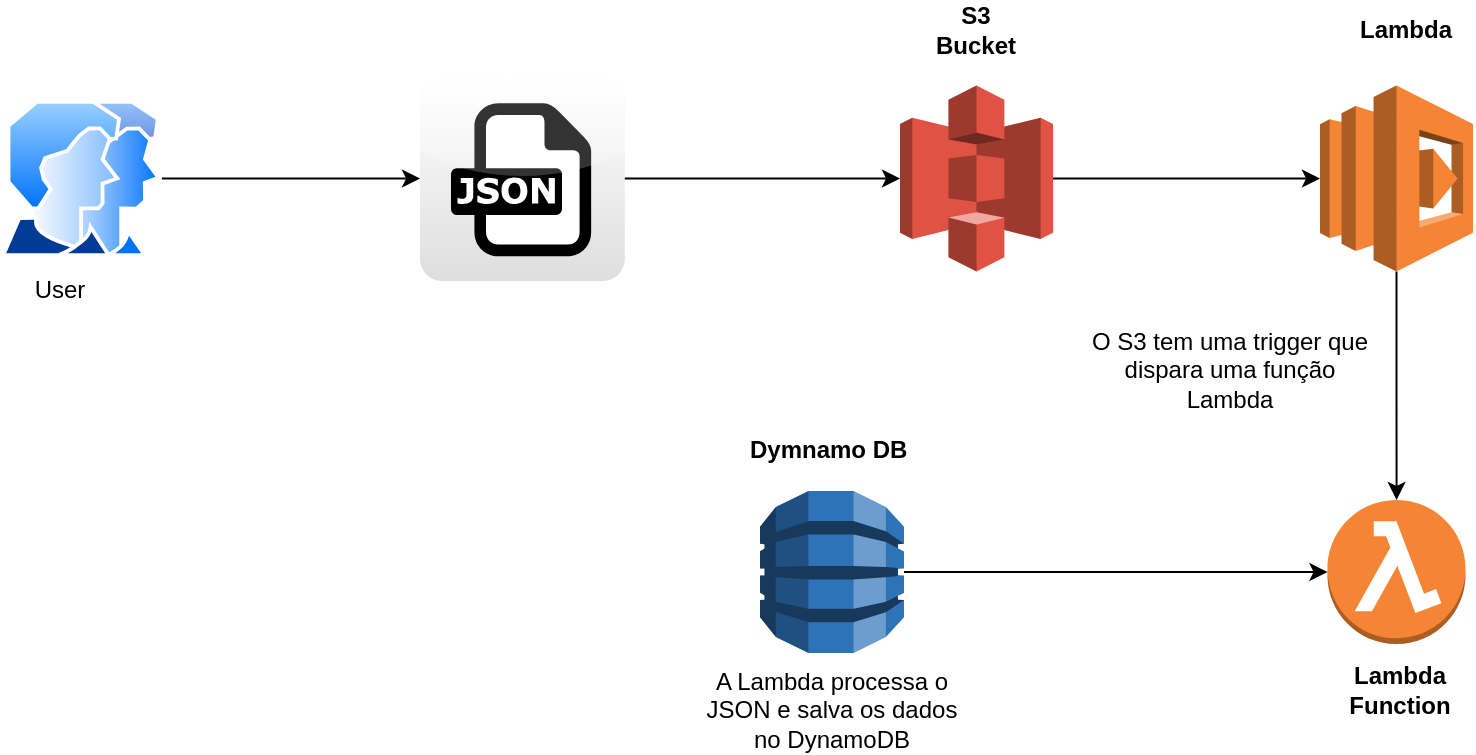 <mxfile version="28.2.8">
  <diagram name="Página-1" id="jH947_dFtW9kbPTiRo6a">
    <mxGraphModel dx="872" dy="529" grid="1" gridSize="10" guides="1" tooltips="1" connect="1" arrows="1" fold="1" page="1" pageScale="1" pageWidth="827" pageHeight="1169" math="0" shadow="0">
      <root>
        <mxCell id="0" />
        <mxCell id="1" parent="0" />
        <mxCell id="DGlNDLQRfp7XyPTONYpb-3" style="edgeStyle=orthogonalEdgeStyle;rounded=0;orthogonalLoop=1;jettySize=auto;html=1;" edge="1" parent="1" source="DGlNDLQRfp7XyPTONYpb-1" target="DGlNDLQRfp7XyPTONYpb-2">
          <mxGeometry relative="1" as="geometry" />
        </mxCell>
        <mxCell id="DGlNDLQRfp7XyPTONYpb-1" value="" style="image;aspect=fixed;perimeter=ellipsePerimeter;html=1;align=center;shadow=0;dashed=0;spacingTop=3;image=img/lib/active_directory/user_accounts.svg;" vertex="1" parent="1">
          <mxGeometry x="40" y="70" width="80.93" height="78.5" as="geometry" />
        </mxCell>
        <mxCell id="DGlNDLQRfp7XyPTONYpb-2" value="" style="dashed=0;outlineConnect=0;html=1;align=center;labelPosition=center;verticalLabelPosition=bottom;verticalAlign=top;shape=mxgraph.webicons.json;gradientColor=#DFDEDE" vertex="1" parent="1">
          <mxGeometry x="250" y="58.05" width="102.4" height="102.4" as="geometry" />
        </mxCell>
        <mxCell id="DGlNDLQRfp7XyPTONYpb-7" style="edgeStyle=orthogonalEdgeStyle;rounded=0;orthogonalLoop=1;jettySize=auto;html=1;" edge="1" parent="1" source="DGlNDLQRfp7XyPTONYpb-4" target="DGlNDLQRfp7XyPTONYpb-6">
          <mxGeometry relative="1" as="geometry" />
        </mxCell>
        <mxCell id="DGlNDLQRfp7XyPTONYpb-4" value="" style="outlineConnect=0;dashed=0;verticalLabelPosition=bottom;verticalAlign=top;align=center;html=1;shape=mxgraph.aws3.s3;fillColor=#E05243;gradientColor=none;" vertex="1" parent="1">
          <mxGeometry x="490" y="62.75" width="76.5" height="93" as="geometry" />
        </mxCell>
        <mxCell id="DGlNDLQRfp7XyPTONYpb-5" style="edgeStyle=orthogonalEdgeStyle;rounded=0;orthogonalLoop=1;jettySize=auto;html=1;entryX=0;entryY=0.5;entryDx=0;entryDy=0;entryPerimeter=0;" edge="1" parent="1" source="DGlNDLQRfp7XyPTONYpb-2" target="DGlNDLQRfp7XyPTONYpb-4">
          <mxGeometry relative="1" as="geometry" />
        </mxCell>
        <mxCell id="DGlNDLQRfp7XyPTONYpb-9" style="edgeStyle=orthogonalEdgeStyle;rounded=0;orthogonalLoop=1;jettySize=auto;html=1;" edge="1" parent="1" source="DGlNDLQRfp7XyPTONYpb-6" target="DGlNDLQRfp7XyPTONYpb-8">
          <mxGeometry relative="1" as="geometry" />
        </mxCell>
        <mxCell id="DGlNDLQRfp7XyPTONYpb-6" value="" style="outlineConnect=0;dashed=0;verticalLabelPosition=bottom;verticalAlign=top;align=center;html=1;shape=mxgraph.aws3.lambda;fillColor=#F58534;gradientColor=none;" vertex="1" parent="1">
          <mxGeometry x="700" y="62.75" width="76.5" height="93" as="geometry" />
        </mxCell>
        <mxCell id="DGlNDLQRfp7XyPTONYpb-8" value="" style="outlineConnect=0;dashed=0;verticalLabelPosition=bottom;verticalAlign=top;align=center;html=1;shape=mxgraph.aws3.lambda_function;fillColor=#F58534;gradientColor=none;" vertex="1" parent="1">
          <mxGeometry x="703.75" y="270" width="69" height="72" as="geometry" />
        </mxCell>
        <mxCell id="DGlNDLQRfp7XyPTONYpb-11" style="edgeStyle=orthogonalEdgeStyle;rounded=0;orthogonalLoop=1;jettySize=auto;html=1;" edge="1" parent="1" source="DGlNDLQRfp7XyPTONYpb-10" target="DGlNDLQRfp7XyPTONYpb-8">
          <mxGeometry relative="1" as="geometry" />
        </mxCell>
        <mxCell id="DGlNDLQRfp7XyPTONYpb-10" value="" style="outlineConnect=0;dashed=0;verticalLabelPosition=bottom;verticalAlign=top;align=center;html=1;shape=mxgraph.aws3.dynamo_db;fillColor=#2E73B8;gradientColor=none;" vertex="1" parent="1">
          <mxGeometry x="420" y="265.5" width="72" height="81" as="geometry" />
        </mxCell>
        <mxCell id="DGlNDLQRfp7XyPTONYpb-13" value="User" style="text;html=1;whiteSpace=wrap;strokeColor=none;fillColor=none;align=center;verticalAlign=middle;rounded=0;" vertex="1" parent="1">
          <mxGeometry x="40" y="150" width="60" height="30" as="geometry" />
        </mxCell>
        <mxCell id="DGlNDLQRfp7XyPTONYpb-14" value="O S3 tem uma trigger que dispara uma função Lambda" style="text;html=1;whiteSpace=wrap;strokeColor=none;fillColor=none;align=center;verticalAlign=middle;rounded=0;" vertex="1" parent="1">
          <mxGeometry x="580" y="190" width="150" height="30" as="geometry" />
        </mxCell>
        <mxCell id="DGlNDLQRfp7XyPTONYpb-15" value="A Lambda processa o JSON e salva os dados no DynamoDB" style="text;html=1;whiteSpace=wrap;strokeColor=none;fillColor=none;align=center;verticalAlign=middle;rounded=0;" vertex="1" parent="1">
          <mxGeometry x="391" y="360" width="130" height="30" as="geometry" />
        </mxCell>
        <mxCell id="DGlNDLQRfp7XyPTONYpb-16" value="&lt;b&gt;S3 Bucket&lt;/b&gt;" style="text;html=1;whiteSpace=wrap;strokeColor=none;fillColor=none;align=center;verticalAlign=middle;rounded=0;" vertex="1" parent="1">
          <mxGeometry x="498.25" y="20" width="60" height="30" as="geometry" />
        </mxCell>
        <mxCell id="DGlNDLQRfp7XyPTONYpb-17" value="&lt;b&gt;Lambda&lt;/b&gt;" style="text;html=1;whiteSpace=wrap;strokeColor=none;fillColor=none;align=center;verticalAlign=middle;rounded=0;" vertex="1" parent="1">
          <mxGeometry x="712.75" y="20" width="60" height="30" as="geometry" />
        </mxCell>
        <mxCell id="DGlNDLQRfp7XyPTONYpb-18" value="&lt;b&gt;Lambda Function&lt;/b&gt;" style="text;html=1;whiteSpace=wrap;strokeColor=none;fillColor=none;align=center;verticalAlign=middle;rounded=0;" vertex="1" parent="1">
          <mxGeometry x="710" y="350" width="60" height="30" as="geometry" />
        </mxCell>
        <mxCell id="DGlNDLQRfp7XyPTONYpb-19" value="&lt;b&gt;Dymnamo DB&amp;nbsp;&lt;/b&gt;" style="text;html=1;whiteSpace=wrap;strokeColor=none;fillColor=none;align=center;verticalAlign=middle;rounded=0;" vertex="1" parent="1">
          <mxGeometry x="411" y="230" width="90" height="30" as="geometry" />
        </mxCell>
      </root>
    </mxGraphModel>
  </diagram>
</mxfile>
